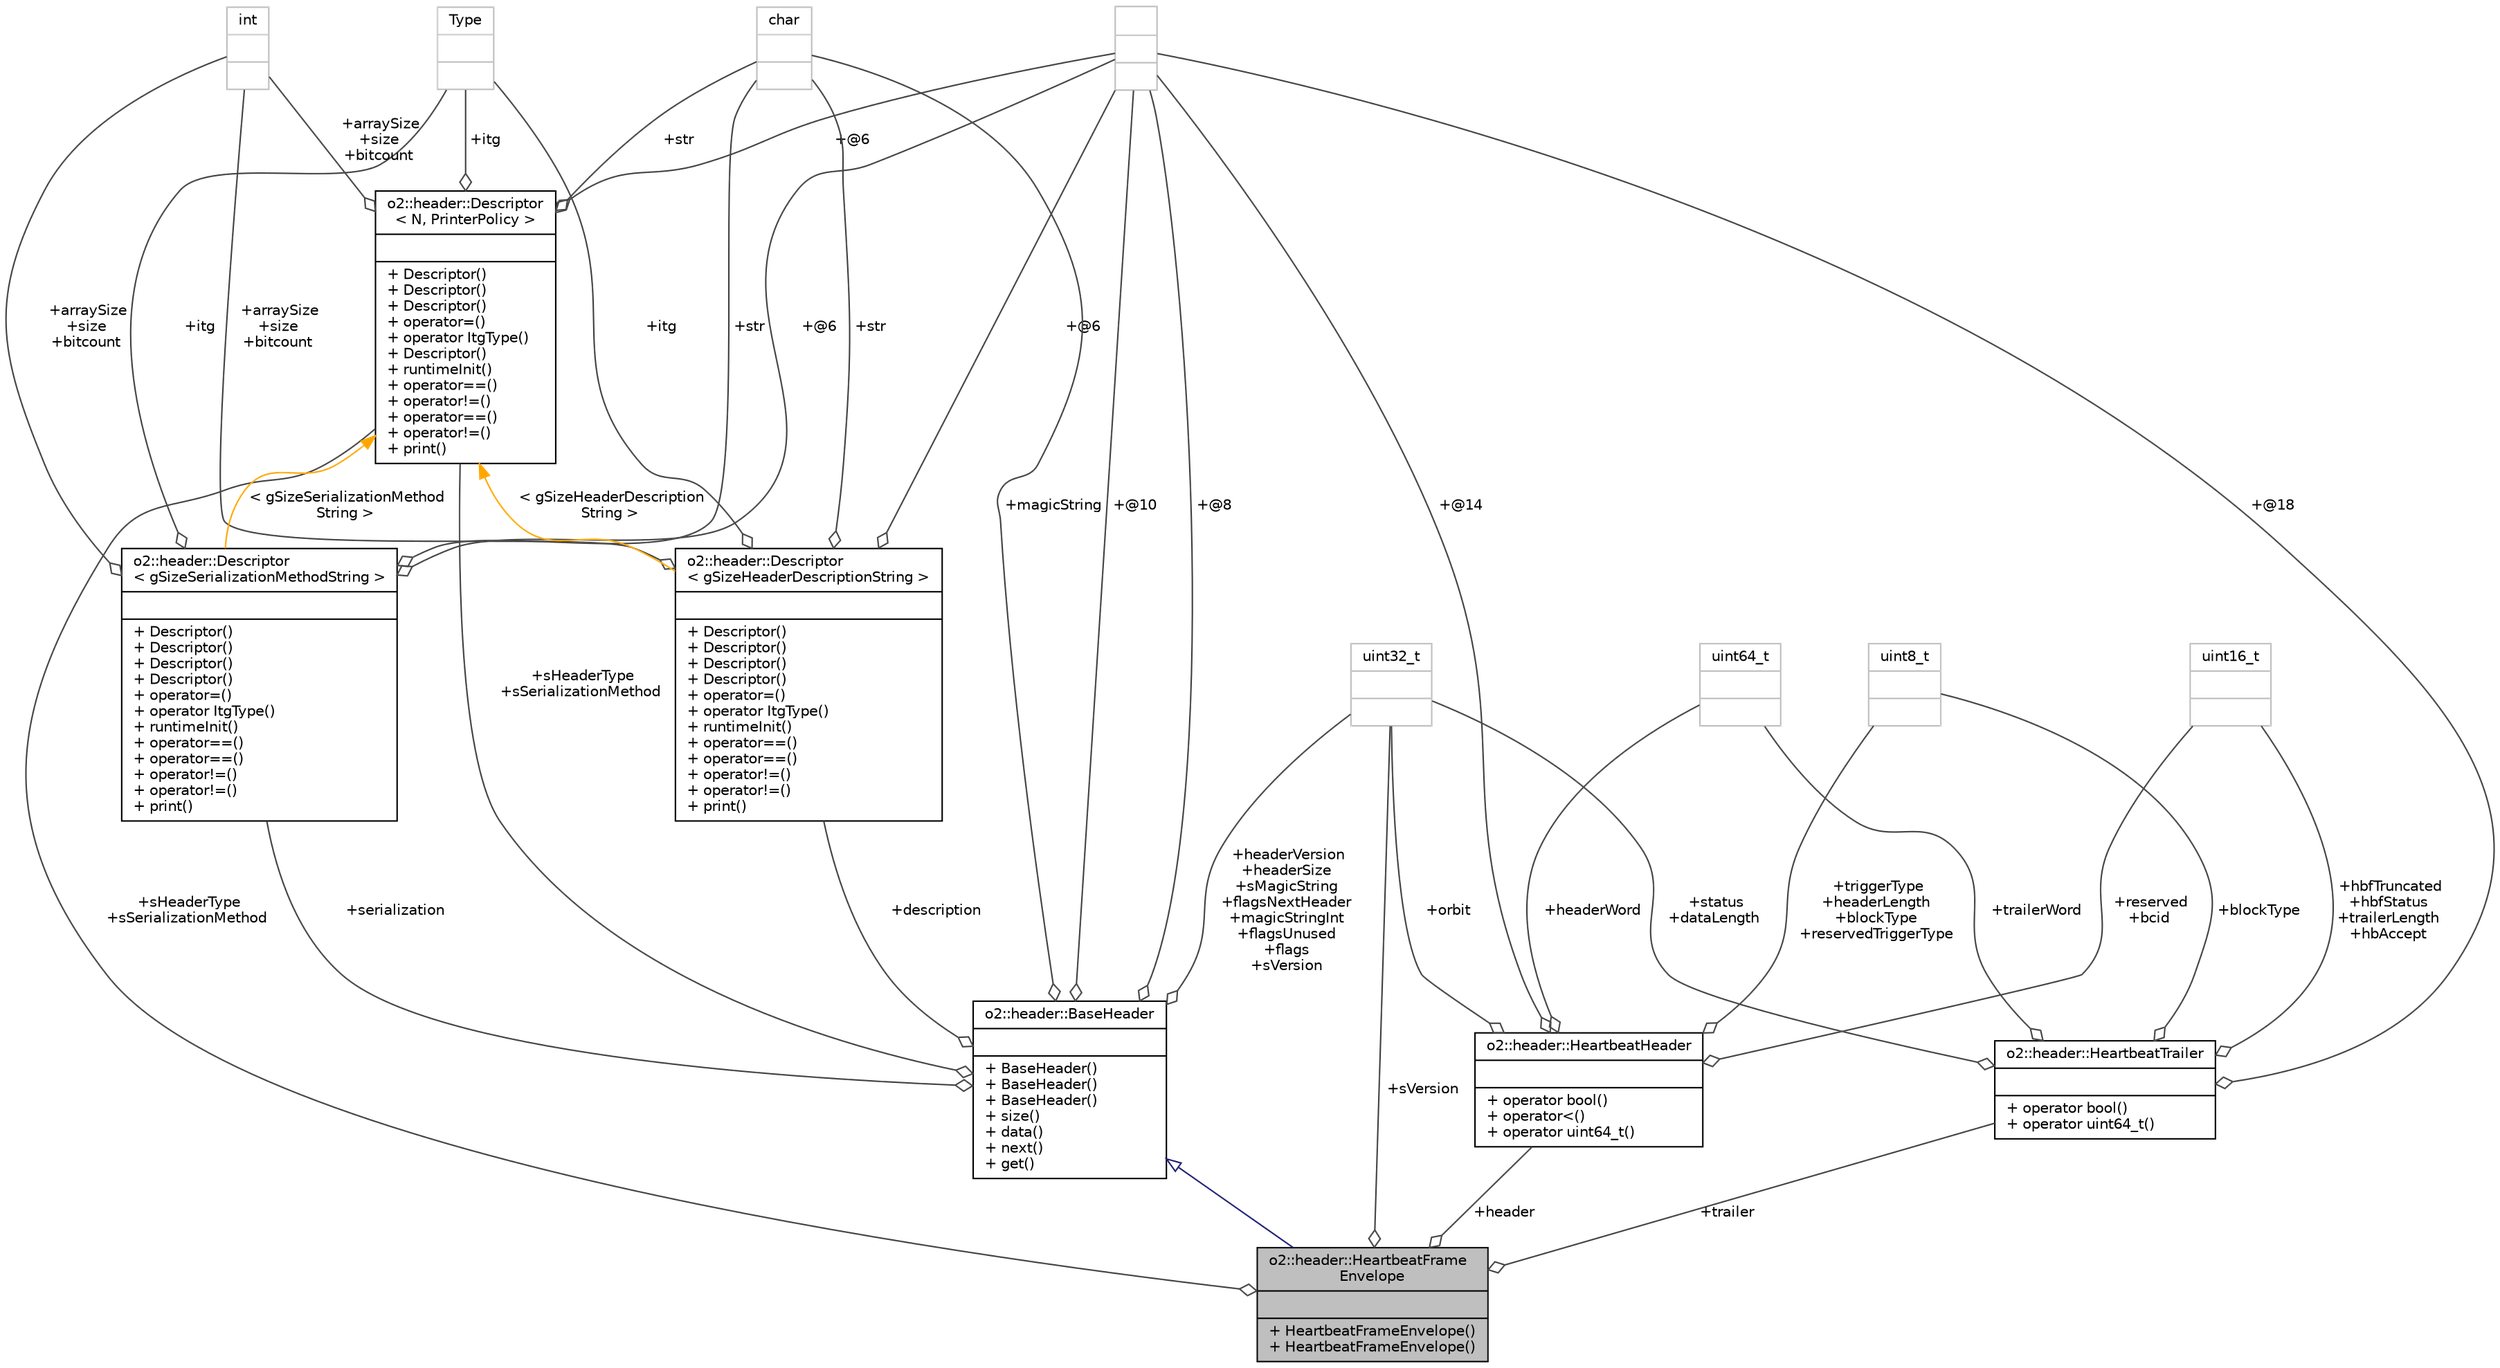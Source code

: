digraph "o2::header::HeartbeatFrameEnvelope"
{
 // INTERACTIVE_SVG=YES
  bgcolor="transparent";
  edge [fontname="Helvetica",fontsize="10",labelfontname="Helvetica",labelfontsize="10"];
  node [fontname="Helvetica",fontsize="10",shape=record];
  Node1 [label="{o2::header::HeartbeatFrame\lEnvelope\n||+ HeartbeatFrameEnvelope()\l+ HeartbeatFrameEnvelope()\l}",height=0.2,width=0.4,color="black", fillcolor="grey75", style="filled" fontcolor="black"];
  Node2 -> Node1 [dir="back",color="midnightblue",fontsize="10",style="solid",arrowtail="onormal",fontname="Helvetica"];
  Node2 [label="{o2::header::BaseHeader\n||+ BaseHeader()\l+ BaseHeader()\l+ BaseHeader()\l+ size()\l+ data()\l+ next()\l+ get()\l}",height=0.2,width=0.4,color="black",URL="$d8/dbd/structo2_1_1header_1_1BaseHeader.html",tooltip="the base header struct Every header type must begin (i.e. derive) with this. Don&#39;t use this struct di..."];
  Node3 -> Node2 [color="grey25",fontsize="10",style="solid",label=" +description" ,arrowhead="odiamond",fontname="Helvetica"];
  Node3 [label="{o2::header::Descriptor\l\< gSizeHeaderDescriptionString \>\n||+ Descriptor()\l+ Descriptor()\l+ Descriptor()\l+ Descriptor()\l+ operator=()\l+ operator ItgType()\l+ runtimeInit()\l+ operator==()\l+ operator==()\l+ operator!=()\l+ operator!=()\l+ print()\l}",height=0.2,width=0.4,color="black",URL="$d9/db3/structo2_1_1header_1_1Descriptor.html"];
  Node4 -> Node3 [color="grey25",fontsize="10",style="solid",label=" +@6" ,arrowhead="odiamond",fontname="Helvetica"];
  Node4 [label="{\n||}",height=0.2,width=0.4,color="grey75"];
  Node5 -> Node3 [color="grey25",fontsize="10",style="solid",label=" +itg" ,arrowhead="odiamond",fontname="Helvetica"];
  Node5 [label="{Type\n||}",height=0.2,width=0.4,color="grey75"];
  Node6 -> Node3 [color="grey25",fontsize="10",style="solid",label=" +str" ,arrowhead="odiamond",fontname="Helvetica"];
  Node6 [label="{char\n||}",height=0.2,width=0.4,color="grey75"];
  Node7 -> Node3 [color="grey25",fontsize="10",style="solid",label=" +arraySize\n+size\n+bitcount" ,arrowhead="odiamond",fontname="Helvetica"];
  Node7 [label="{int\n||}",height=0.2,width=0.4,color="grey75"];
  Node8 -> Node3 [dir="back",color="orange",fontsize="10",style="solid",label=" \< gSizeHeaderDescription\lString \>" ,fontname="Helvetica"];
  Node8 [label="{o2::header::Descriptor\l\< N, PrinterPolicy \>\n||+ Descriptor()\l+ Descriptor()\l+ Descriptor()\l+ operator=()\l+ operator ItgType()\l+ Descriptor()\l+ runtimeInit()\l+ operator==()\l+ operator!=()\l+ operator==()\l+ operator!=()\l+ print()\l}",height=0.2,width=0.4,color="black",URL="$d9/db3/structo2_1_1header_1_1Descriptor.html"];
  Node4 -> Node8 [color="grey25",fontsize="10",style="solid",label=" +@6" ,arrowhead="odiamond",fontname="Helvetica"];
  Node5 -> Node8 [color="grey25",fontsize="10",style="solid",label=" +itg" ,arrowhead="odiamond",fontname="Helvetica"];
  Node6 -> Node8 [color="grey25",fontsize="10",style="solid",label=" +str" ,arrowhead="odiamond",fontname="Helvetica"];
  Node7 -> Node8 [color="grey25",fontsize="10",style="solid",label=" +arraySize\n+size\n+bitcount" ,arrowhead="odiamond",fontname="Helvetica"];
  Node4 -> Node2 [color="grey25",fontsize="10",style="solid",label=" +@8" ,arrowhead="odiamond",fontname="Helvetica"];
  Node4 -> Node2 [color="grey25",fontsize="10",style="solid",label=" +@10" ,arrowhead="odiamond",fontname="Helvetica"];
  Node6 -> Node2 [color="grey25",fontsize="10",style="solid",label=" +magicString" ,arrowhead="odiamond",fontname="Helvetica"];
  Node9 -> Node2 [color="grey25",fontsize="10",style="solid",label=" +serialization" ,arrowhead="odiamond",fontname="Helvetica"];
  Node9 [label="{o2::header::Descriptor\l\< gSizeSerializationMethodString \>\n||+ Descriptor()\l+ Descriptor()\l+ Descriptor()\l+ Descriptor()\l+ operator=()\l+ operator ItgType()\l+ runtimeInit()\l+ operator==()\l+ operator==()\l+ operator!=()\l+ operator!=()\l+ print()\l}",height=0.2,width=0.4,color="black",URL="$d9/db3/structo2_1_1header_1_1Descriptor.html"];
  Node4 -> Node9 [color="grey25",fontsize="10",style="solid",label=" +@6" ,arrowhead="odiamond",fontname="Helvetica"];
  Node5 -> Node9 [color="grey25",fontsize="10",style="solid",label=" +itg" ,arrowhead="odiamond",fontname="Helvetica"];
  Node6 -> Node9 [color="grey25",fontsize="10",style="solid",label=" +str" ,arrowhead="odiamond",fontname="Helvetica"];
  Node7 -> Node9 [color="grey25",fontsize="10",style="solid",label=" +arraySize\n+size\n+bitcount" ,arrowhead="odiamond",fontname="Helvetica"];
  Node8 -> Node9 [dir="back",color="orange",fontsize="10",style="solid",label=" \< gSizeSerializationMethod\lString \>" ,fontname="Helvetica"];
  Node10 -> Node2 [color="grey25",fontsize="10",style="solid",label=" +headerVersion\n+headerSize\n+sMagicString\n+flagsNextHeader\n+magicStringInt\n+flagsUnused\n+flags\n+sVersion" ,arrowhead="odiamond",fontname="Helvetica"];
  Node10 [label="{uint32_t\n||}",height=0.2,width=0.4,color="grey75"];
  Node8 -> Node2 [color="grey25",fontsize="10",style="solid",label=" +sHeaderType\n+sSerializationMethod" ,arrowhead="odiamond",fontname="Helvetica"];
  Node11 -> Node1 [color="grey25",fontsize="10",style="solid",label=" +header" ,arrowhead="odiamond",fontname="Helvetica"];
  Node11 [label="{o2::header::HeartbeatHeader\n||+ operator bool()\l+ operator\<()\l+ operator uint64_t()\l}",height=0.2,width=0.4,color="black",URL="$dd/da3/structo2_1_1header_1_1HeartbeatHeader.html"];
  Node12 -> Node11 [color="grey25",fontsize="10",style="solid",label=" +headerWord" ,arrowhead="odiamond",fontname="Helvetica"];
  Node12 [label="{uint64_t\n||}",height=0.2,width=0.4,color="grey75"];
  Node13 -> Node11 [color="grey25",fontsize="10",style="solid",label=" +reserved\n+bcid" ,arrowhead="odiamond",fontname="Helvetica"];
  Node13 [label="{uint16_t\n||}",height=0.2,width=0.4,color="grey75"];
  Node14 -> Node11 [color="grey25",fontsize="10",style="solid",label=" +triggerType\n+headerLength\n+blockType\n+reservedTriggerType" ,arrowhead="odiamond",fontname="Helvetica"];
  Node14 [label="{uint8_t\n||}",height=0.2,width=0.4,color="grey75"];
  Node4 -> Node11 [color="grey25",fontsize="10",style="solid",label=" +@14" ,arrowhead="odiamond",fontname="Helvetica"];
  Node10 -> Node11 [color="grey25",fontsize="10",style="solid",label=" +orbit" ,arrowhead="odiamond",fontname="Helvetica"];
  Node15 -> Node1 [color="grey25",fontsize="10",style="solid",label=" +trailer" ,arrowhead="odiamond",fontname="Helvetica"];
  Node15 [label="{o2::header::HeartbeatTrailer\n||+ operator bool()\l+ operator uint64_t()\l}",height=0.2,width=0.4,color="black",URL="$d1/dfe/structo2_1_1header_1_1HeartbeatTrailer.html"];
  Node12 -> Node15 [color="grey25",fontsize="10",style="solid",label=" +trailerWord" ,arrowhead="odiamond",fontname="Helvetica"];
  Node13 -> Node15 [color="grey25",fontsize="10",style="solid",label=" +hbfTruncated\n+hbfStatus\n+trailerLength\n+hbAccept" ,arrowhead="odiamond",fontname="Helvetica"];
  Node14 -> Node15 [color="grey25",fontsize="10",style="solid",label=" +blockType" ,arrowhead="odiamond",fontname="Helvetica"];
  Node10 -> Node15 [color="grey25",fontsize="10",style="solid",label=" +status\n+dataLength" ,arrowhead="odiamond",fontname="Helvetica"];
  Node4 -> Node15 [color="grey25",fontsize="10",style="solid",label=" +@18" ,arrowhead="odiamond",fontname="Helvetica"];
  Node10 -> Node1 [color="grey25",fontsize="10",style="solid",label=" +sVersion" ,arrowhead="odiamond",fontname="Helvetica"];
  Node8 -> Node1 [color="grey25",fontsize="10",style="solid",label=" +sHeaderType\n+sSerializationMethod" ,arrowhead="odiamond",fontname="Helvetica"];
}

